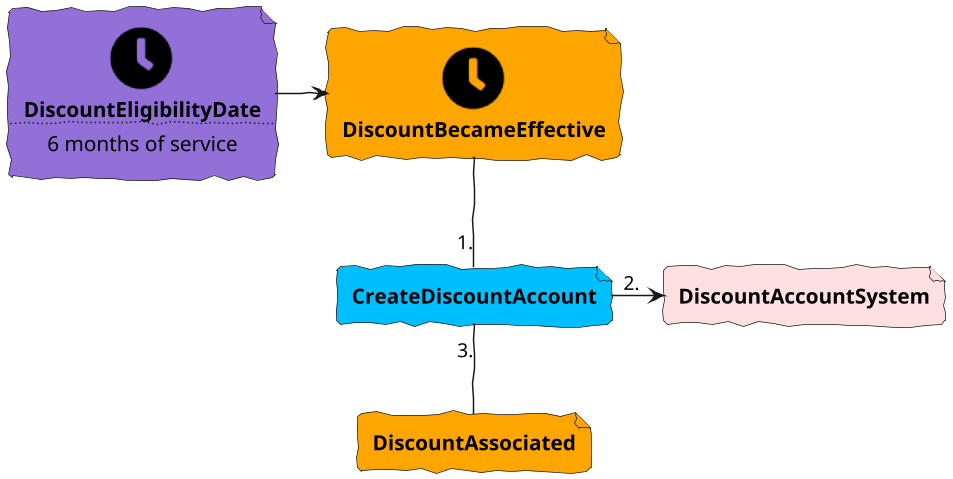 @startuml
!include <tupadr3/common>
!include <tupadr3/font-awesome-5/clock>
!include <tupadr3/font-awesome-5/calendar_alt>
!include <tupadr3/font-awesome-5/gripfire>

skinparam defaultFontName Purisa
skinparam handwritten true
skinparam backgroundcolor transparent

skinparam defaultTextAlignment center


scale 1200*480

file DiscountEligibilityDate #MediumPurple [
 <size:60><$clock></size>
 **DiscountEligibilityDate**
....
6 months of service
]

file DiscountBecameEffective #Orange [
 <size:60><$clock></size>
 **DiscountBecameEffective**
]

file DiscountAssociated #Orange [
 **DiscountAssociated**
]

file DiscountAccountSystem #IMPLEMENTATION [
    **DiscountAccountSystem**
]

file CreateDiscountAccount #DeepSkyBlue [
    **CreateDiscountAccount**
]

DiscountEligibilityDate -> DiscountBecameEffective
DiscountBecameEffective  -D- "1." CreateDiscountAccount
CreateDiscountAccount "2." -> DiscountAccountSystem
CreateDiscountAccount "3." -D- DiscountAssociated


@enduml